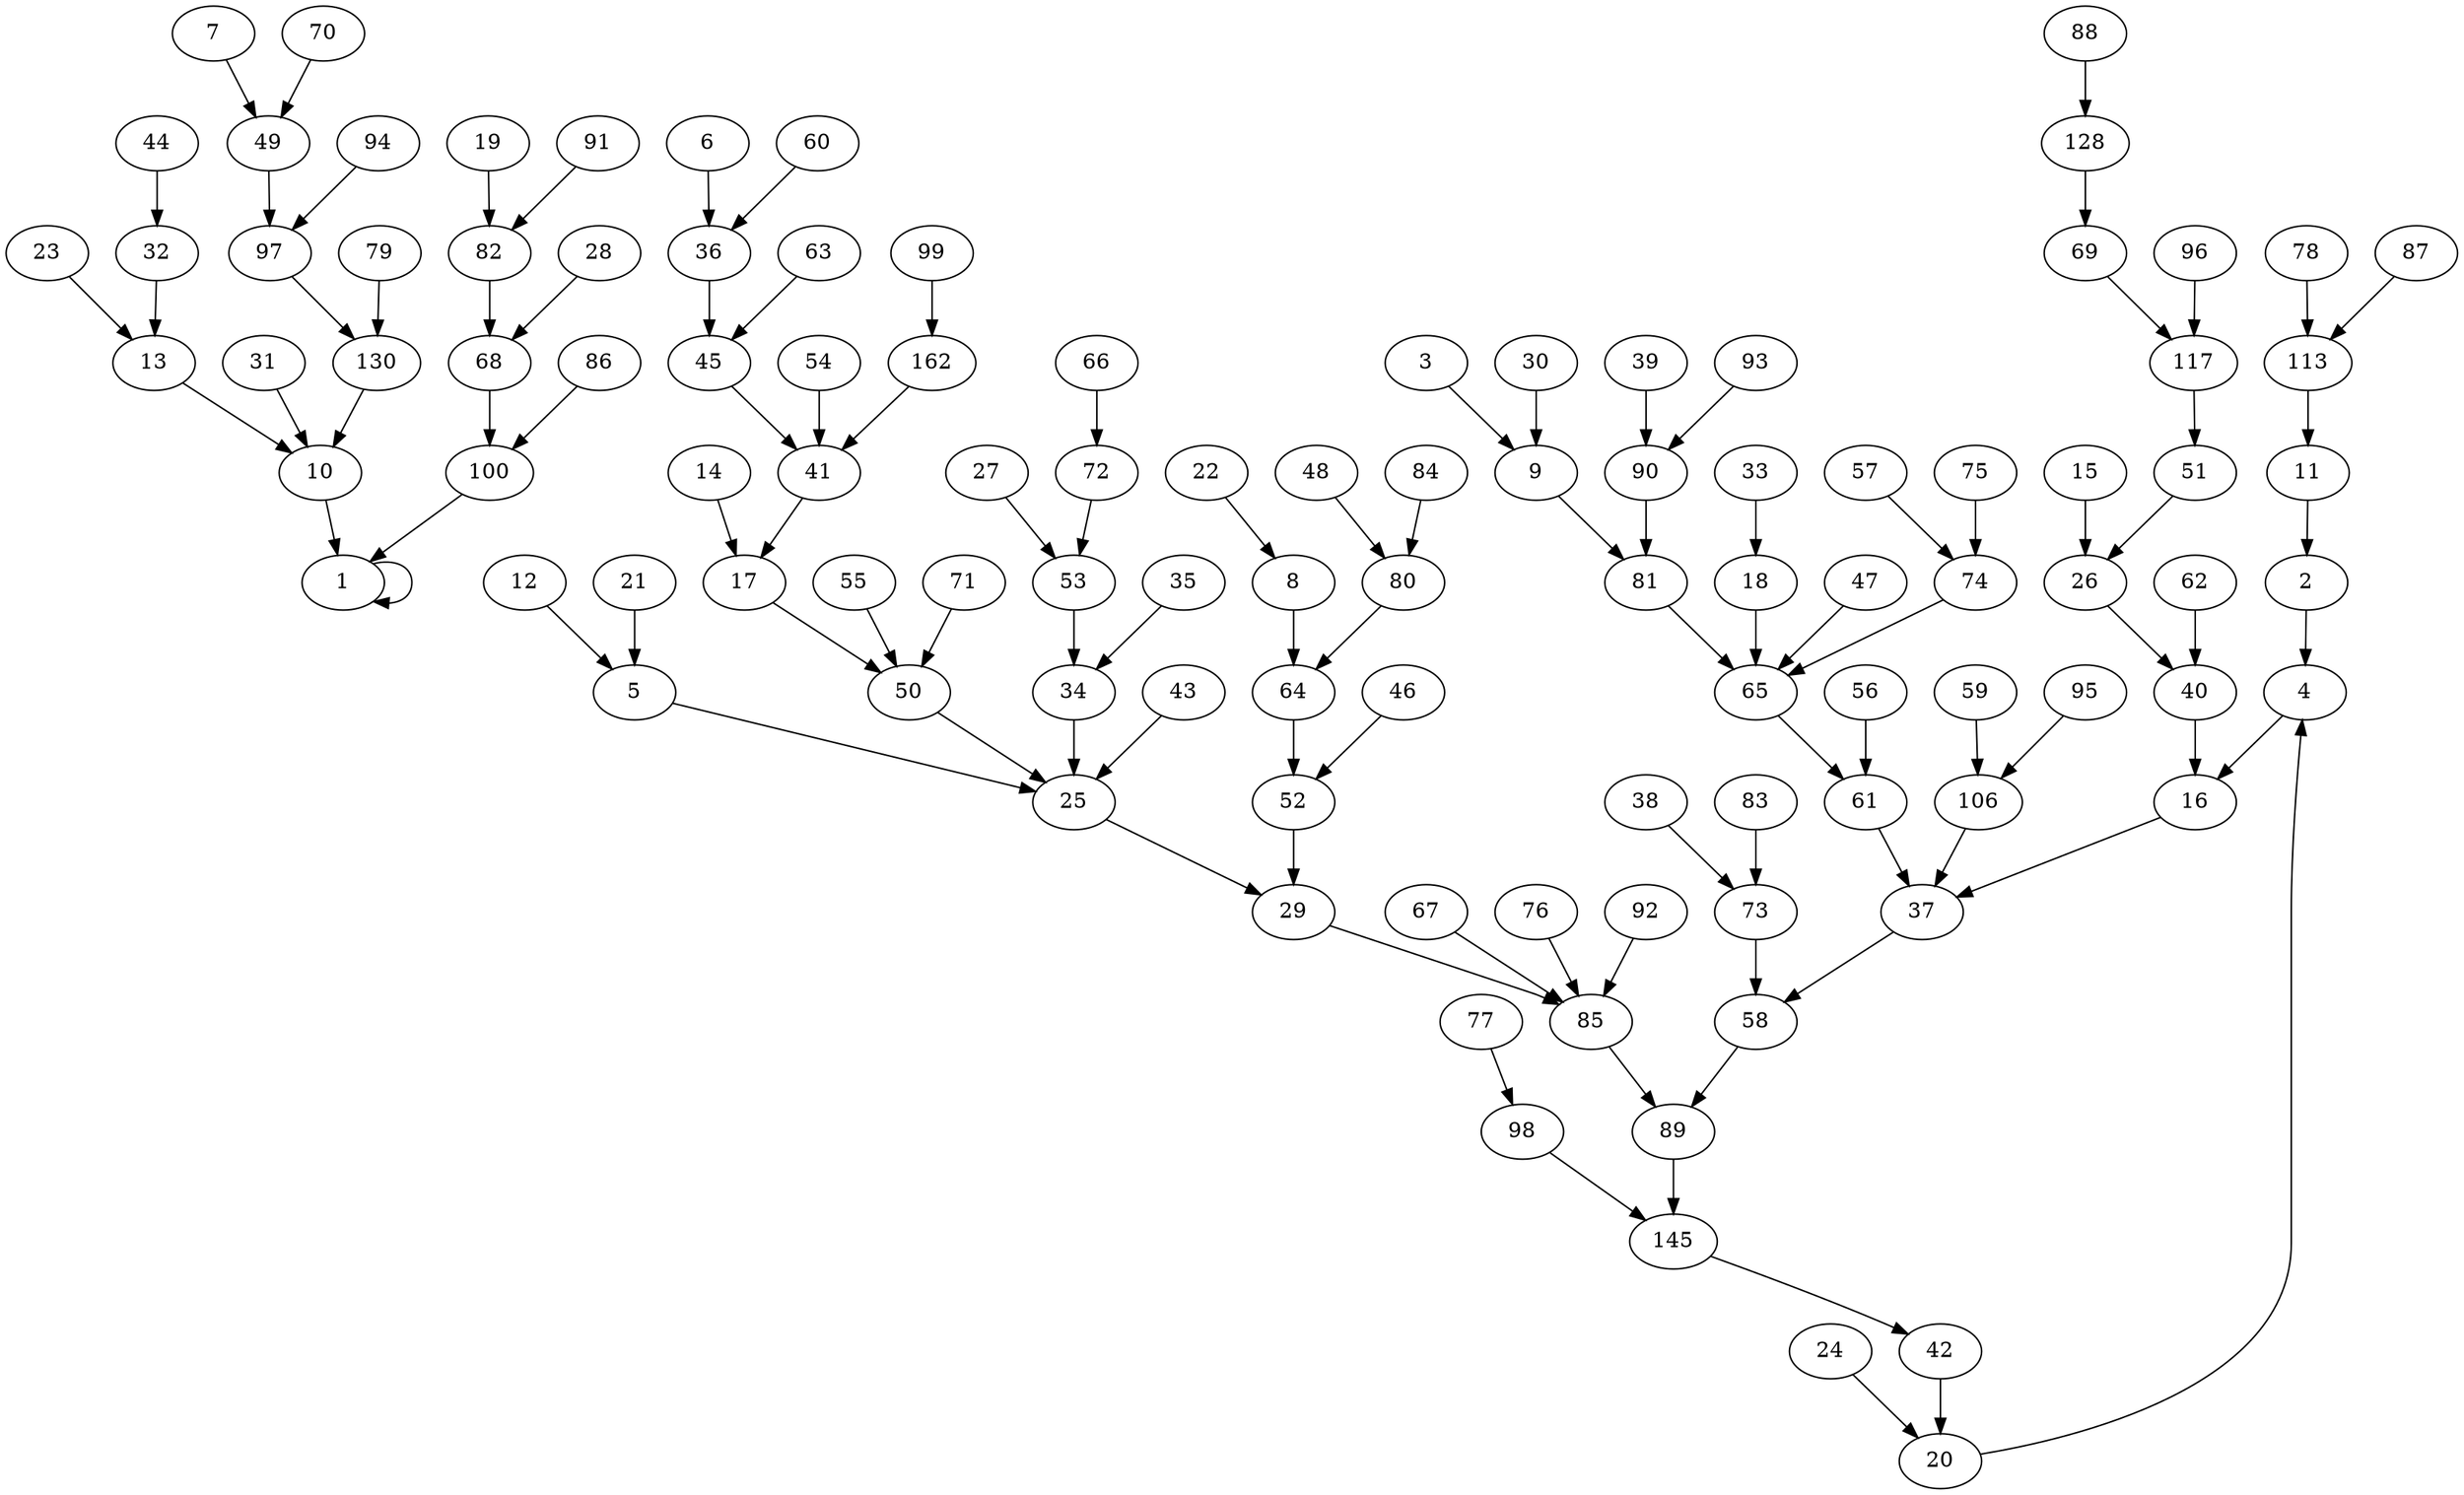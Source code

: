 strict digraph {
"1" -> "1";
"2" -> "4";
"3" -> "9";
"4" -> "16";
"5" -> "25";
"6" -> "36";
"7" -> "49";
"8" -> "64";
"9" -> "81";
"10" -> "1";
"11" -> "2";
"12" -> "5";
"13" -> "10";
"14" -> "17";
"15" -> "26";
"16" -> "37";
"17" -> "50";
"18" -> "65";
"19" -> "82";
"20" -> "4";
"21" -> "5";
"22" -> "8";
"23" -> "13";
"24" -> "20";
"25" -> "29";
"26" -> "40";
"27" -> "53";
"28" -> "68";
"29" -> "85";
"30" -> "9";
"31" -> "10";
"32" -> "13";
"33" -> "18";
"34" -> "25";
"35" -> "34";
"36" -> "45";
"37" -> "58";
"38" -> "73";
"39" -> "90";
"40" -> "16";
"41" -> "17";
"42" -> "20";
"43" -> "25";
"44" -> "32";
"45" -> "41";
"46" -> "52";
"47" -> "65";
"48" -> "80";
"49" -> "97";
"50" -> "25";
"51" -> "26";
"52" -> "29";
"53" -> "34";
"54" -> "41";
"55" -> "50";
"56" -> "61";
"57" -> "74";
"58" -> "89";
"59" -> "106";
"60" -> "36";
"61" -> "37";
"62" -> "40";
"63" -> "45";
"64" -> "52";
"65" -> "61";
"66" -> "72";
"67" -> "85";
"68" -> "100";
"69" -> "117";
"70" -> "49";
"71" -> "50";
"72" -> "53";
"73" -> "58";
"74" -> "65";
"75" -> "74";
"76" -> "85";
"77" -> "98";
"78" -> "113";
"79" -> "130";
"80" -> "64";
"81" -> "65";
"82" -> "68";
"83" -> "73";
"84" -> "80";
"85" -> "89";
"86" -> "100";
"87" -> "113";
"88" -> "128";
"89" -> "145";
"90" -> "81";
"91" -> "82";
"92" -> "85";
"93" -> "90";
"94" -> "97";
"95" -> "106";
"96" -> "117";
"97" -> "130";
"98" -> "145";
"99" -> "162";
"100" -> "1";
"106" -> "37";
"113" -> "11";
"117" -> "51";
"128" -> "69";
"130" -> "10";
"145" -> "42";
"162" -> "41";
}
